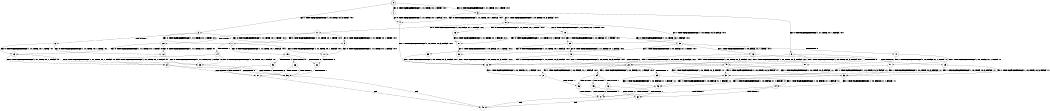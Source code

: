 digraph BCG {
size = "7, 10.5";
center = TRUE;
node [shape = circle];
0 [peripheries = 2];
0 -> 1 [label = "EX !0 !ATOMIC_EXCH_BRANCH (1, +1, TRUE, +0, 1, TRUE) !:0:1:"];
0 -> 2 [label = "EX !1 !ATOMIC_EXCH_BRANCH (1, +0, TRUE, +0, 3, TRUE) !:0:1:"];
0 -> 3 [label = "EX !0 !ATOMIC_EXCH_BRANCH (1, +1, TRUE, +0, 1, TRUE) !:0:1:"];
1 -> 4 [label = "EX !0 !ATOMIC_EXCH_BRANCH (1, +1, TRUE, +0, 1, FALSE) !:0:1:"];
2 -> 5 [label = "EX !0 !ATOMIC_EXCH_BRANCH (1, +1, TRUE, +0, 1, TRUE) !:0:1:"];
2 -> 6 [label = "TERMINATE !1"];
2 -> 7 [label = "EX !0 !ATOMIC_EXCH_BRANCH (1, +1, TRUE, +0, 1, TRUE) !:0:1:"];
3 -> 4 [label = "EX !0 !ATOMIC_EXCH_BRANCH (1, +1, TRUE, +0, 1, FALSE) !:0:1:"];
3 -> 8 [label = "EX !1 !ATOMIC_EXCH_BRANCH (1, +0, TRUE, +0, 3, FALSE) !:0:1:"];
3 -> 9 [label = "EX !0 !ATOMIC_EXCH_BRANCH (1, +1, TRUE, +0, 1, FALSE) !:0:1:"];
4 -> 10 [label = "EX !1 !ATOMIC_EXCH_BRANCH (1, +0, TRUE, +0, 3, FALSE) !:0:1:"];
5 -> 11 [label = "EX !0 !ATOMIC_EXCH_BRANCH (1, +1, TRUE, +0, 1, FALSE) !:0:1:"];
6 -> 12 [label = "EX !0 !ATOMIC_EXCH_BRANCH (1, +1, TRUE, +0, 1, TRUE) !:0:"];
6 -> 13 [label = "EX !0 !ATOMIC_EXCH_BRANCH (1, +1, TRUE, +0, 1, TRUE) !:0:"];
7 -> 11 [label = "EX !0 !ATOMIC_EXCH_BRANCH (1, +1, TRUE, +0, 1, FALSE) !:0:1:"];
7 -> 14 [label = "TERMINATE !1"];
7 -> 15 [label = "EX !0 !ATOMIC_EXCH_BRANCH (1, +1, TRUE, +0, 1, FALSE) !:0:1:"];
8 -> 16 [label = "EX !0 !ATOMIC_EXCH_BRANCH (1, +1, TRUE, +0, 1, TRUE) !:0:1:"];
8 -> 17 [label = "EX !1 !ATOMIC_EXCH_BRANCH (1, +0, FALSE, +1, 1, FALSE) !:0:1:"];
8 -> 18 [label = "EX !0 !ATOMIC_EXCH_BRANCH (1, +1, TRUE, +0, 1, TRUE) !:0:1:"];
9 -> 10 [label = "EX !1 !ATOMIC_EXCH_BRANCH (1, +0, TRUE, +0, 3, FALSE) !:0:1:"];
9 -> 19 [label = "TERMINATE !0"];
9 -> 20 [label = "EX !1 !ATOMIC_EXCH_BRANCH (1, +0, TRUE, +0, 3, FALSE) !:0:1:"];
10 -> 21 [label = "EX !1 !ATOMIC_EXCH_BRANCH (1, +0, FALSE, +1, 1, FALSE) !:0:1:"];
11 -> 22 [label = "TERMINATE !0"];
12 -> 23 [label = "EX !0 !ATOMIC_EXCH_BRANCH (1, +1, TRUE, +0, 1, FALSE) !:0:"];
13 -> 23 [label = "EX !0 !ATOMIC_EXCH_BRANCH (1, +1, TRUE, +0, 1, FALSE) !:0:"];
13 -> 24 [label = "EX !0 !ATOMIC_EXCH_BRANCH (1, +1, TRUE, +0, 1, FALSE) !:0:"];
14 -> 23 [label = "EX !0 !ATOMIC_EXCH_BRANCH (1, +1, TRUE, +0, 1, FALSE) !:0:"];
14 -> 24 [label = "EX !0 !ATOMIC_EXCH_BRANCH (1, +1, TRUE, +0, 1, FALSE) !:0:"];
15 -> 22 [label = "TERMINATE !0"];
15 -> 25 [label = "TERMINATE !1"];
15 -> 26 [label = "TERMINATE !0"];
16 -> 27 [label = "EX !0 !ATOMIC_EXCH_BRANCH (1, +1, TRUE, +0, 1, FALSE) !:0:1:"];
17 -> 5 [label = "EX !0 !ATOMIC_EXCH_BRANCH (1, +1, TRUE, +0, 1, TRUE) !:0:1:"];
17 -> 28 [label = "TERMINATE !1"];
17 -> 7 [label = "EX !0 !ATOMIC_EXCH_BRANCH (1, +1, TRUE, +0, 1, TRUE) !:0:1:"];
18 -> 27 [label = "EX !0 !ATOMIC_EXCH_BRANCH (1, +1, TRUE, +0, 1, FALSE) !:0:1:"];
18 -> 29 [label = "EX !1 !ATOMIC_EXCH_BRANCH (1, +0, FALSE, +1, 1, TRUE) !:0:1:"];
18 -> 30 [label = "EX !0 !ATOMIC_EXCH_BRANCH (1, +1, TRUE, +0, 1, FALSE) !:0:1:"];
19 -> 31 [label = "EX !1 !ATOMIC_EXCH_BRANCH (1, +0, TRUE, +0, 3, FALSE) !:1:"];
19 -> 32 [label = "EX !1 !ATOMIC_EXCH_BRANCH (1, +0, TRUE, +0, 3, FALSE) !:1:"];
20 -> 21 [label = "EX !1 !ATOMIC_EXCH_BRANCH (1, +0, FALSE, +1, 1, FALSE) !:0:1:"];
20 -> 33 [label = "TERMINATE !0"];
20 -> 34 [label = "EX !1 !ATOMIC_EXCH_BRANCH (1, +0, FALSE, +1, 1, FALSE) !:0:1:"];
21 -> 35 [label = "TERMINATE !0"];
22 -> 36 [label = "TERMINATE !1"];
23 -> 36 [label = "TERMINATE !0"];
24 -> 36 [label = "TERMINATE !0"];
24 -> 37 [label = "TERMINATE !0"];
25 -> 36 [label = "TERMINATE !0"];
25 -> 37 [label = "TERMINATE !0"];
26 -> 36 [label = "TERMINATE !1"];
26 -> 37 [label = "TERMINATE !1"];
27 -> 38 [label = "EX !1 !ATOMIC_EXCH_BRANCH (1, +0, FALSE, +1, 1, TRUE) !:0:1:"];
28 -> 12 [label = "EX !0 !ATOMIC_EXCH_BRANCH (1, +1, TRUE, +0, 1, TRUE) !:0:"];
28 -> 13 [label = "EX !0 !ATOMIC_EXCH_BRANCH (1, +1, TRUE, +0, 1, TRUE) !:0:"];
29 -> 39 [label = "EX !0 !ATOMIC_EXCH_BRANCH (1, +1, TRUE, +0, 1, FALSE) !:0:1:"];
29 -> 8 [label = "EX !1 !ATOMIC_EXCH_BRANCH (1, +0, TRUE, +0, 3, FALSE) !:0:1:"];
29 -> 40 [label = "EX !0 !ATOMIC_EXCH_BRANCH (1, +1, TRUE, +0, 1, FALSE) !:0:1:"];
30 -> 38 [label = "EX !1 !ATOMIC_EXCH_BRANCH (1, +0, FALSE, +1, 1, TRUE) !:0:1:"];
30 -> 41 [label = "TERMINATE !0"];
30 -> 42 [label = "EX !1 !ATOMIC_EXCH_BRANCH (1, +0, FALSE, +1, 1, TRUE) !:0:1:"];
31 -> 43 [label = "EX !1 !ATOMIC_EXCH_BRANCH (1, +0, FALSE, +1, 1, FALSE) !:1:"];
32 -> 43 [label = "EX !1 !ATOMIC_EXCH_BRANCH (1, +0, FALSE, +1, 1, FALSE) !:1:"];
32 -> 44 [label = "EX !1 !ATOMIC_EXCH_BRANCH (1, +0, FALSE, +1, 1, FALSE) !:1:"];
33 -> 43 [label = "EX !1 !ATOMIC_EXCH_BRANCH (1, +0, FALSE, +1, 1, FALSE) !:1:"];
33 -> 44 [label = "EX !1 !ATOMIC_EXCH_BRANCH (1, +0, FALSE, +1, 1, FALSE) !:1:"];
34 -> 35 [label = "TERMINATE !0"];
34 -> 45 [label = "TERMINATE !1"];
34 -> 46 [label = "TERMINATE !0"];
35 -> 47 [label = "TERMINATE !1"];
36 -> 48 [label = "exit"];
37 -> 48 [label = "exit"];
38 -> 10 [label = "EX !1 !ATOMIC_EXCH_BRANCH (1, +0, TRUE, +0, 3, FALSE) !:0:1:"];
39 -> 10 [label = "EX !1 !ATOMIC_EXCH_BRANCH (1, +0, TRUE, +0, 3, FALSE) !:0:1:"];
40 -> 10 [label = "EX !1 !ATOMIC_EXCH_BRANCH (1, +0, TRUE, +0, 3, FALSE) !:0:1:"];
40 -> 49 [label = "TERMINATE !0"];
40 -> 20 [label = "EX !1 !ATOMIC_EXCH_BRANCH (1, +0, TRUE, +0, 3, FALSE) !:0:1:"];
41 -> 50 [label = "EX !1 !ATOMIC_EXCH_BRANCH (1, +0, FALSE, +1, 1, TRUE) !:1:"];
41 -> 51 [label = "EX !1 !ATOMIC_EXCH_BRANCH (1, +0, FALSE, +1, 1, TRUE) !:1:"];
42 -> 10 [label = "EX !1 !ATOMIC_EXCH_BRANCH (1, +0, TRUE, +0, 3, FALSE) !:0:1:"];
42 -> 49 [label = "TERMINATE !0"];
42 -> 20 [label = "EX !1 !ATOMIC_EXCH_BRANCH (1, +0, TRUE, +0, 3, FALSE) !:0:1:"];
43 -> 47 [label = "TERMINATE !1"];
44 -> 47 [label = "TERMINATE !1"];
44 -> 52 [label = "TERMINATE !1"];
45 -> 47 [label = "TERMINATE !0"];
45 -> 52 [label = "TERMINATE !0"];
46 -> 47 [label = "TERMINATE !1"];
46 -> 52 [label = "TERMINATE !1"];
47 -> 48 [label = "exit"];
49 -> 31 [label = "EX !1 !ATOMIC_EXCH_BRANCH (1, +0, TRUE, +0, 3, FALSE) !:1:"];
49 -> 32 [label = "EX !1 !ATOMIC_EXCH_BRANCH (1, +0, TRUE, +0, 3, FALSE) !:1:"];
50 -> 31 [label = "EX !1 !ATOMIC_EXCH_BRANCH (1, +0, TRUE, +0, 3, FALSE) !:1:"];
51 -> 31 [label = "EX !1 !ATOMIC_EXCH_BRANCH (1, +0, TRUE, +0, 3, FALSE) !:1:"];
51 -> 32 [label = "EX !1 !ATOMIC_EXCH_BRANCH (1, +0, TRUE, +0, 3, FALSE) !:1:"];
52 -> 48 [label = "exit"];
}
